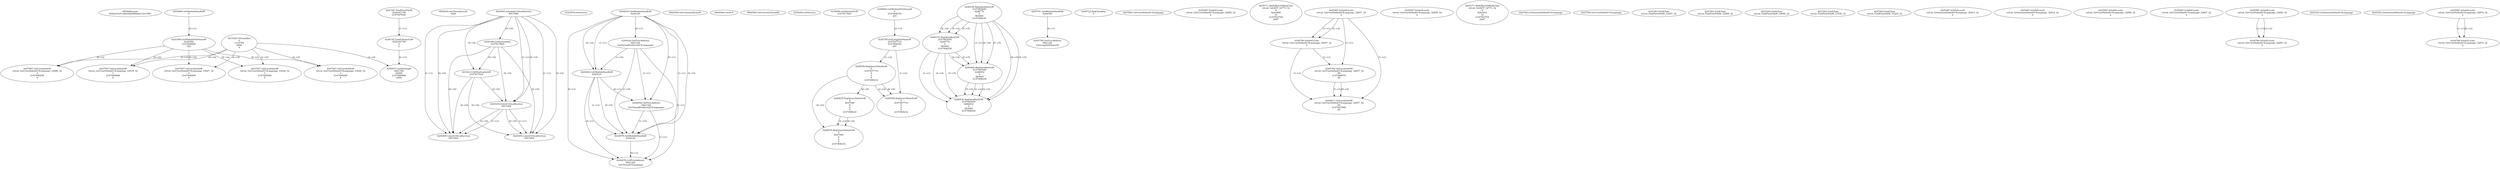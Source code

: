 // Global SCDG with merge call
digraph {
	0 [label="6850628.main
0020a15e51eb8c04296fe6a4132c7987"]
	1 [label="4254480.GetModuleHandleW
0"]
	2 [label="6844434.SetThreadLocale
1024"]
	3 [label="4243965.InitializeCriticalSection
6917004"]
	4 [label="4243979.GetVersion
"]
	5 [label="4244018.GetModuleHandleW
4244120"]
	6 [label="4244024.GetProcAddress
9441320
GetThreadPreferredUILanguages"]
	5 -> 6 [label="(0-->1)"]
	7 [label="4244044.GetModuleHandleW
4244120"]
	5 -> 7 [label="(1-->1)"]
	5 -> 7 [label="(0-->0)"]
	6 -> 7 [label="(1-->0)"]
	8 [label="4244050.GetProcAddress
9441320
SetThreadPreferredUILanguages"]
	5 -> 8 [label="(0-->1)"]
	6 -> 8 [label="(1-->1)"]
	7 -> 8 [label="(0-->1)"]
	9 [label="4244070.GetModuleHandleW
4244120"]
	5 -> 9 [label="(1-->1)"]
	7 -> 9 [label="(1-->1)"]
	5 -> 9 [label="(0-->0)"]
	6 -> 9 [label="(1-->0)"]
	7 -> 9 [label="(0-->0)"]
	8 -> 9 [label="(1-->0)"]
	10 [label="4244076.GetProcAddress
9441320
GetThreadUILanguage"]
	5 -> 10 [label="(0-->1)"]
	6 -> 10 [label="(1-->1)"]
	7 -> 10 [label="(0-->1)"]
	8 -> 10 [label="(1-->1)"]
	9 -> 10 [label="(0-->1)"]
	11 [label="4250188.GetSystemInfo
2147417660"]
	3 -> 11 [label="(0-->0)"]
	12 [label="6844540.GetCommandLineW
"]
	13 [label="4214413.GetStartupInfoW
2147417624"]
	3 -> 13 [label="(0-->0)"]
	11 -> 13 [label="(0-->0)"]
	14 [label="6844560.GetACP
"]
	15 [label="6844580.GetCurrentThreadId
"]
	16 [label="4250204.GetVersion
"]
	17 [label="4276690.GetVersionExW
2147417420"]
	18 [label="4243306.GetModuleFileNameW
4194304
2147408904
522"]
	1 -> 18 [label="(0-->1)"]
	19 [label="4248064.GetModuleFileNameW
0
2147408370
261"]
	20 [label="4215383.VirtualAlloc
0
1310704
4096
4"]
	21 [label="4246338.RegOpenKeyExW
2147483649
4246772
0
983065
2147408236"]
	22 [label="4246372.RegOpenKeyExW
2147483650
4246772
0
983065
2147408236"]
	21 -> 22 [label="(2-->2)"]
	21 -> 22 [label="(4-->4)"]
	21 -> 22 [label="(5-->5)"]
	23 [label="4245741.GetModuleHandleW
4246160"]
	24 [label="4245758.GetProcAddress
9441320
GetLongPathNameW"]
	23 -> 24 [label="(0-->1)"]
	25 [label="4245785.GetLongPathNameW
2147407710
2147406542
261"]
	19 -> 25 [label="(3-->3)"]
	26 [label="4246556.RegQueryValueExW
0
2147407710
0
0
0
2147408232"]
	25 -> 26 [label="(1-->2)"]
	27 [label="4246635.RegQueryValueExW
0
4247000
0
0
0
2147408232"]
	26 -> 27 [label="(6-->6)"]
	28 [label="4246722.RegCloseKey
0"]
	29 [label="4247883.GetUserDefaultUILanguage
"]
	30 [label="4245418.EnterCriticalSection
6917004"]
	3 -> 30 [label="(1-->1)"]
	3 -> 30 [label="(0-->0)"]
	11 -> 30 [label="(0-->0)"]
	13 -> 30 [label="(0-->0)"]
	31 [label="4245469.LeaveCriticalSection
6917004"]
	3 -> 31 [label="(1-->1)"]
	30 -> 31 [label="(1-->1)"]
	3 -> 31 [label="(0-->0)"]
	11 -> 31 [label="(0-->0)"]
	13 -> 31 [label="(0-->0)"]
	30 -> 31 [label="(0-->0)"]
	32 [label="4245487.IsValidLocale
retval_GetUserDefaultUILanguage_32856_32
2"]
	33 [label="4250171.MultiByteToWideChar
retval_GetACP_32773_32
0
4243868
10
2147403704
2047"]
	34 [label="4245487.IsValidLocale
retval_GetUserDefaultUILanguage_32857_32
2"]
	35 [label="4245487.IsValidLocale
retval_GetUserDefaultUILanguage_32858_32
2"]
	36 [label="4250171.MultiByteToWideChar
retval_GetACP_32773_32
0
4243616
14
2147403704
2047"]
	37 [label="4246599.RegQueryValueExW
0
2147407710
0
0
0
2147408232"]
	25 -> 37 [label="(1-->2)"]
	26 -> 37 [label="(2-->2)"]
	26 -> 37 [label="(6-->6)"]
	38 [label="4245454.LeaveCriticalSection
6917004"]
	3 -> 38 [label="(1-->1)"]
	30 -> 38 [label="(1-->1)"]
	3 -> 38 [label="(0-->0)"]
	11 -> 38 [label="(0-->0)"]
	13 -> 38 [label="(0-->0)"]
	30 -> 38 [label="(0-->0)"]
	39 [label="4247923.GetSystemDefaultUILanguage
"]
	40 [label="4247558.GetUserDefaultUILanguage
"]
	41 [label="4247567.GetLocaleInfoW
retval_GetUserDefaultUILanguage_33019_32
3
2147408268
4"]
	18 -> 41 [label="(0-->2)"]
	20 -> 41 [label="(4-->4)"]
	42 [label="4247247.FindFirstFileW
3224341740
2147407640"]
	43 [label="4247263.FindClose
retval_FindFirstFileW_33097_32"]
	44 [label="4248145.LoadLibraryExW
3224341740
0
2"]
	42 -> 44 [label="(1-->1)"]
	45 [label="4250073.LoadStringW
9441340
65485
2147409468
4096"]
	44 -> 45 [label="(0-->1)"]
	20 -> 45 [label="(3-->4)"]
	46 [label="4247567.GetLocaleInfoW
retval_GetUserDefaultUILanguage_33026_32
3
2147408268
4"]
	18 -> 46 [label="(0-->2)"]
	20 -> 46 [label="(4-->4)"]
	47 [label="4247263.FindClose
retval_FindFirstFileW_33098_32"]
	48 [label="4247567.GetLocaleInfoW
retval_GetUserDefaultUILanguage_33027_32
3
2147408268
4"]
	18 -> 48 [label="(0-->2)"]
	20 -> 48 [label="(4-->4)"]
	49 [label="4247263.FindClose
retval_FindFirstFileW_33099_32"]
	50 [label="4247567.GetLocaleInfoW
retval_GetUserDefaultUILanguage_33028_32
3
2147408268
4"]
	18 -> 50 [label="(0-->2)"]
	20 -> 50 [label="(4-->4)"]
	51 [label="4247263.FindClose
retval_FindFirstFileW_33100_32"]
	52 [label="4247567.GetLocaleInfoW
retval_GetUserDefaultUILanguage_33086_32
3
2147408268
4"]
	18 -> 52 [label="(0-->2)"]
	20 -> 52 [label="(4-->4)"]
	53 [label="4247263.FindClose
retval_FindFirstFileW_33225_32"]
	54 [label="4245487.IsValidLocale
retval_GetSystemDefaultUILanguage_32913_32
2"]
	55 [label="4246676.RegQueryValueExW
0
4247000
0
0
0
2147408232"]
	27 -> 55 [label="(2-->2)"]
	26 -> 55 [label="(6-->6)"]
	27 -> 55 [label="(6-->6)"]
	56 [label="4245487.IsValidLocale
retval_GetSystemDefaultUILanguage_32914_32
2"]
	57 [label="4245487.IsValidLocale
retval_GetUserDefaultUILanguage_32906_32
2"]
	58 [label="4246402.RegOpenKeyExW
2147483649
4246832
0
983065
2147408236"]
	21 -> 58 [label="(1-->1)"]
	21 -> 58 [label="(4-->4)"]
	22 -> 58 [label="(4-->4)"]
	21 -> 58 [label="(5-->5)"]
	22 -> 58 [label="(5-->5)"]
	59 [label="4246432.RegOpenKeyExW
2147483650
4246832
0
983065
2147408236"]
	22 -> 59 [label="(1-->1)"]
	58 -> 59 [label="(2-->2)"]
	21 -> 59 [label="(4-->4)"]
	22 -> 59 [label="(4-->4)"]
	58 -> 59 [label="(4-->4)"]
	21 -> 59 [label="(5-->5)"]
	22 -> 59 [label="(5-->5)"]
	58 -> 59 [label="(5-->5)"]
	60 [label="4245487.IsValidLocale
retval_GetUserDefaultUILanguage_32907_32
2"]
	61 [label="4245487.IsValidLocale
retval_GetUserDefaultUILanguage_32893_32
2"]
	62 [label="4244766.IsValidLocale
retval_GetUserDefaultUILanguage_32893_32
2"]
	61 -> 62 [label="(1-->1)"]
	61 -> 62 [label="(2-->2)"]
	63 [label="4245525.GetSystemDefaultUILanguage
"]
	64 [label="4245552.GetSystemDefaultUILanguage
"]
	65 [label="4244766.IsValidLocale
retval_GetUserDefaultUILanguage_32857_32
2"]
	34 -> 65 [label="(1-->1)"]
	34 -> 65 [label="(2-->2)"]
	66 [label="4244794.GetLocaleInfoW
retval_GetUserDefaultUILanguage_32857_32
89
2147408070
85"]
	34 -> 66 [label="(1-->1)"]
	65 -> 66 [label="(1-->1)"]
	67 [label="4244811.GetLocaleInfoW
retval_GetUserDefaultUILanguage_32857_32
90
2147407900
85"]
	34 -> 67 [label="(1-->1)"]
	65 -> 67 [label="(1-->1)"]
	66 -> 67 [label="(1-->1)"]
	66 -> 67 [label="(4-->4)"]
	68 [label="4245487.IsValidLocale
retval_GetUserDefaultUILanguage_32874_32
2"]
	69 [label="4244766.IsValidLocale
retval_GetUserDefaultUILanguage_32874_32
2"]
	68 -> 69 [label="(1-->1)"]
	68 -> 69 [label="(2-->2)"]
}
